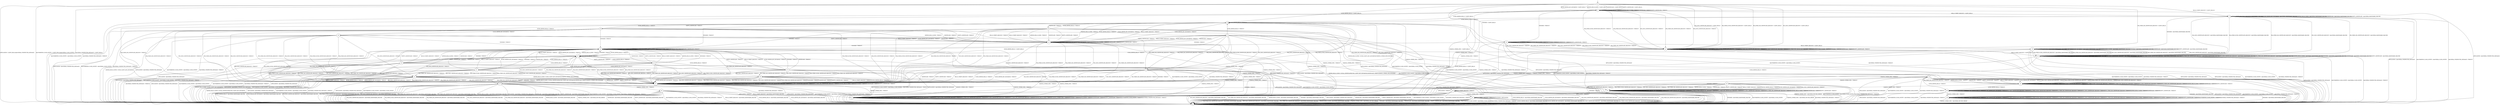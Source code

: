 digraph g {

	s0 [shape="circle" label="s0"];
	s1 [shape="circle" label="s1"];
	s2 [shape="circle" label="s2"];
	s3 [shape="circle" label="s3"];
	s4 [shape="circle" label="s4"];
	s5 [shape="circle" label="s5"];
	s6 [shape="circle" label="s6"];
	s7 [shape="circle" label="s7"];
	s8 [shape="circle" label="s8"];
	s9 [shape="circle" label="s9"];
	s10 [shape="circle" label="s10"];
	s11 [shape="circle" label="s11"];
	s12 [shape="circle" label="s12"];
	s13 [shape="circle" label="s13"];
	s14 [shape="circle" label="s14"];
	s15 [shape="circle" label="s15"];
	s16 [shape="circle" label="s16"];
	s17 [shape="circle" label="s17"];
	s18 [shape="circle" label="s18"];
	s19 [shape="circle" label="s19"];
	s20 [shape="circle" label="s20"];
	s21 [shape="circle" label="s21"];
	s22 [shape="circle" label="s22"];
	s23 [shape="circle" label="s23"];
	s24 [shape="circle" label="s24"];
	s25 [shape="circle" label="s25"];
	s26 [shape="circle" label="s26"];
	s27 [shape="circle" label="s27"];
	s28 [shape="circle" label="s28"];
	s29 [shape="circle" label="s29"];
	s30 [shape="circle" label="s30"];
	s31 [shape="circle" label="s31"];
	s32 [shape="circle" label="s32"];
	s33 [shape="circle" label="s33"];
	s34 [shape="circle" label="s34"];
	s0 -> s2 [label="HELLO_VERIFY_REQUEST / CLIENT_HELLO+"];
	s0 -> s5 [label="ECDH_SERVER_HELLO / CLIENT_HELLO+"];
	s0 -> s1 [label="ECDH_SERVER_KEY_EXCHANGE / CLIENT_HELLO"];
	s0 -> s12 [label="RSA_SIGN_CERTIFICATE_REQUEST / CLIENT_HELLO"];
	s0 -> s12 [label="RSA_FIXED_ECDH_CERTIFICATE_REQUEST / CLIENT_HELLO"];
	s0 -> s12 [label="RSA_FIXED_DH_CERTIFICATE_REQUEST / CLIENT_HELLO"];
	s0 -> s12 [label="DSS_SIGN_CERTIFICATE_REQUEST / CLIENT_HELLO"];
	s0 -> s12 [label="DSS_FIXED_DH_CERTIFICATE_REQUEST / CLIENT_HELLO"];
	s0 -> s1 [label="SERVER_HELLO_DONE / CLIENT_HELLO"];
	s0 -> s3 [label="CHANGE_CIPHER_SPEC / CLIENT_HELLO"];
	s0 -> s14 [label="FINISHED / CLIENT_HELLO"];
	s0 -> s4 [label="APPLICATION / CLIENT_HELLO|Alert(FATAL,UNEXPECTED_MESSAGE)"];
	s0 -> s1 [label="CERTIFICATE / CLIENT_HELLO"];
	s0 -> s1 [label="EMPTY_CERTIFICATE / CLIENT_HELLO"];
	s0 -> s4 [label="Alert(WARNING,CLOSE_NOTIFY) / CLIENT_HELLO|Alert(FATAL,CLOSE_NOTIFY)"];
	s0 -> s4 [label="Alert(FATAL,UNEXPECTED_MESSAGE) / CLIENT_HELLO"];
	s1 -> s2 [label="HELLO_VERIFY_REQUEST / CLIENT_HELLO"];
	s1 -> s5 [label="ECDH_SERVER_HELLO / CLIENT_HELLO"];
	s1 -> s1 [label="ECDH_SERVER_KEY_EXCHANGE / TIMEOUT"];
	s1 -> s12 [label="RSA_SIGN_CERTIFICATE_REQUEST / TIMEOUT"];
	s1 -> s12 [label="RSA_FIXED_ECDH_CERTIFICATE_REQUEST / TIMEOUT"];
	s1 -> s12 [label="RSA_FIXED_DH_CERTIFICATE_REQUEST / TIMEOUT"];
	s1 -> s12 [label="DSS_SIGN_CERTIFICATE_REQUEST / TIMEOUT"];
	s1 -> s12 [label="DSS_FIXED_DH_CERTIFICATE_REQUEST / TIMEOUT"];
	s1 -> s1 [label="SERVER_HELLO_DONE / TIMEOUT"];
	s1 -> s3 [label="CHANGE_CIPHER_SPEC / TIMEOUT"];
	s1 -> s14 [label="FINISHED / TIMEOUT"];
	s1 -> s4 [label="APPLICATION / Alert(FATAL,UNEXPECTED_MESSAGE)"];
	s1 -> s1 [label="CERTIFICATE / TIMEOUT"];
	s1 -> s1 [label="EMPTY_CERTIFICATE / TIMEOUT"];
	s1 -> s4 [label="Alert(WARNING,CLOSE_NOTIFY) / Alert(FATAL,CLOSE_NOTIFY)"];
	s1 -> s4 [label="Alert(FATAL,UNEXPECTED_MESSAGE) / TIMEOUT"];
	s2 -> s2 [label="HELLO_VERIFY_REQUEST / Alert(FATAL,HANDSHAKE_FAILURE)"];
	s2 -> s5 [label="ECDH_SERVER_HELLO / TIMEOUT"];
	s2 -> s2 [label="ECDH_SERVER_KEY_EXCHANGE / Alert(FATAL,HANDSHAKE_FAILURE)"];
	s2 -> s23 [label="RSA_SIGN_CERTIFICATE_REQUEST / Alert(FATAL,HANDSHAKE_FAILURE)"];
	s2 -> s23 [label="RSA_FIXED_ECDH_CERTIFICATE_REQUEST / Alert(FATAL,HANDSHAKE_FAILURE)"];
	s2 -> s23 [label="RSA_FIXED_DH_CERTIFICATE_REQUEST / Alert(FATAL,HANDSHAKE_FAILURE)"];
	s2 -> s23 [label="DSS_SIGN_CERTIFICATE_REQUEST / Alert(FATAL,HANDSHAKE_FAILURE)"];
	s2 -> s23 [label="DSS_FIXED_DH_CERTIFICATE_REQUEST / Alert(FATAL,HANDSHAKE_FAILURE)"];
	s2 -> s2 [label="SERVER_HELLO_DONE / Alert(FATAL,HANDSHAKE_FAILURE)"];
	s2 -> s3 [label="CHANGE_CIPHER_SPEC / TIMEOUT"];
	s2 -> s28 [label="FINISHED / Alert(FATAL,HANDSHAKE_FAILURE)"];
	s2 -> s4 [label="APPLICATION / Alert(FATAL,UNEXPECTED_MESSAGE)"];
	s2 -> s2 [label="CERTIFICATE / Alert(FATAL,HANDSHAKE_FAILURE)"];
	s2 -> s2 [label="EMPTY_CERTIFICATE / Alert(FATAL,HANDSHAKE_FAILURE)"];
	s2 -> s4 [label="Alert(WARNING,CLOSE_NOTIFY) / Alert(FATAL,CLOSE_NOTIFY)"];
	s2 -> s4 [label="Alert(FATAL,UNEXPECTED_MESSAGE) / TIMEOUT"];
	s3 -> s3 [label="HELLO_VERIFY_REQUEST / TIMEOUT"];
	s3 -> s3 [label="ECDH_SERVER_HELLO / TIMEOUT"];
	s3 -> s3 [label="ECDH_SERVER_KEY_EXCHANGE / TIMEOUT"];
	s3 -> s3 [label="RSA_SIGN_CERTIFICATE_REQUEST / TIMEOUT"];
	s3 -> s3 [label="RSA_FIXED_ECDH_CERTIFICATE_REQUEST / TIMEOUT"];
	s3 -> s3 [label="RSA_FIXED_DH_CERTIFICATE_REQUEST / TIMEOUT"];
	s3 -> s3 [label="DSS_SIGN_CERTIFICATE_REQUEST / TIMEOUT"];
	s3 -> s3 [label="DSS_FIXED_DH_CERTIFICATE_REQUEST / TIMEOUT"];
	s3 -> s3 [label="SERVER_HELLO_DONE / TIMEOUT"];
	s3 -> s3 [label="CHANGE_CIPHER_SPEC / TIMEOUT"];
	s3 -> s3 [label="FINISHED / TIMEOUT"];
	s3 -> s3 [label="APPLICATION / TIMEOUT"];
	s3 -> s3 [label="CERTIFICATE / TIMEOUT"];
	s3 -> s3 [label="EMPTY_CERTIFICATE / TIMEOUT"];
	s3 -> s3 [label="Alert(WARNING,CLOSE_NOTIFY) / TIMEOUT"];
	s3 -> s3 [label="Alert(FATAL,UNEXPECTED_MESSAGE) / TIMEOUT"];
	s4 -> s4 [label="HELLO_VERIFY_REQUEST / SOCKET_CLOSED"];
	s4 -> s4 [label="ECDH_SERVER_HELLO / SOCKET_CLOSED"];
	s4 -> s4 [label="ECDH_SERVER_KEY_EXCHANGE / SOCKET_CLOSED"];
	s4 -> s4 [label="RSA_SIGN_CERTIFICATE_REQUEST / SOCKET_CLOSED"];
	s4 -> s4 [label="RSA_FIXED_ECDH_CERTIFICATE_REQUEST / SOCKET_CLOSED"];
	s4 -> s4 [label="RSA_FIXED_DH_CERTIFICATE_REQUEST / SOCKET_CLOSED"];
	s4 -> s4 [label="DSS_SIGN_CERTIFICATE_REQUEST / SOCKET_CLOSED"];
	s4 -> s4 [label="DSS_FIXED_DH_CERTIFICATE_REQUEST / SOCKET_CLOSED"];
	s4 -> s4 [label="SERVER_HELLO_DONE / SOCKET_CLOSED"];
	s4 -> s4 [label="CHANGE_CIPHER_SPEC / SOCKET_CLOSED"];
	s4 -> s4 [label="FINISHED / SOCKET_CLOSED"];
	s4 -> s4 [label="APPLICATION / SOCKET_CLOSED"];
	s4 -> s4 [label="CERTIFICATE / SOCKET_CLOSED"];
	s4 -> s4 [label="EMPTY_CERTIFICATE / SOCKET_CLOSED"];
	s4 -> s4 [label="Alert(WARNING,CLOSE_NOTIFY) / SOCKET_CLOSED"];
	s4 -> s4 [label="Alert(FATAL,UNEXPECTED_MESSAGE) / SOCKET_CLOSED"];
	s5 -> s34 [label="HELLO_VERIFY_REQUEST / TIMEOUT"];
	s5 -> s5 [label="ECDH_SERVER_HELLO / TIMEOUT"];
	s5 -> s34 [label="ECDH_SERVER_KEY_EXCHANGE / TIMEOUT"];
	s5 -> s13 [label="RSA_SIGN_CERTIFICATE_REQUEST / TIMEOUT"];
	s5 -> s13 [label="RSA_FIXED_ECDH_CERTIFICATE_REQUEST / TIMEOUT"];
	s5 -> s13 [label="RSA_FIXED_DH_CERTIFICATE_REQUEST / TIMEOUT"];
	s5 -> s13 [label="DSS_SIGN_CERTIFICATE_REQUEST / TIMEOUT"];
	s5 -> s13 [label="DSS_FIXED_DH_CERTIFICATE_REQUEST / TIMEOUT"];
	s5 -> s34 [label="SERVER_HELLO_DONE / TIMEOUT"];
	s5 -> s3 [label="CHANGE_CIPHER_SPEC / TIMEOUT"];
	s5 -> s33 [label="FINISHED / TIMEOUT"];
	s5 -> s4 [label="APPLICATION / Alert(FATAL,UNEXPECTED_MESSAGE)"];
	s5 -> s6 [label="CERTIFICATE / TIMEOUT"];
	s5 -> s9 [label="EMPTY_CERTIFICATE / TIMEOUT"];
	s5 -> s4 [label="Alert(WARNING,CLOSE_NOTIFY) / Alert(FATAL,CLOSE_NOTIFY)"];
	s5 -> s4 [label="Alert(FATAL,UNEXPECTED_MESSAGE) / TIMEOUT"];
	s6 -> s34 [label="HELLO_VERIFY_REQUEST / TIMEOUT"];
	s6 -> s5 [label="ECDH_SERVER_HELLO / TIMEOUT"];
	s6 -> s7 [label="ECDH_SERVER_KEY_EXCHANGE / TIMEOUT"];
	s6 -> s13 [label="RSA_SIGN_CERTIFICATE_REQUEST / TIMEOUT"];
	s6 -> s13 [label="RSA_FIXED_ECDH_CERTIFICATE_REQUEST / TIMEOUT"];
	s6 -> s13 [label="RSA_FIXED_DH_CERTIFICATE_REQUEST / TIMEOUT"];
	s6 -> s13 [label="DSS_SIGN_CERTIFICATE_REQUEST / TIMEOUT"];
	s6 -> s13 [label="DSS_FIXED_DH_CERTIFICATE_REQUEST / TIMEOUT"];
	s6 -> s34 [label="SERVER_HELLO_DONE / TIMEOUT"];
	s6 -> s3 [label="CHANGE_CIPHER_SPEC / TIMEOUT"];
	s6 -> s33 [label="FINISHED / TIMEOUT"];
	s6 -> s4 [label="APPLICATION / Alert(FATAL,UNEXPECTED_MESSAGE)"];
	s6 -> s34 [label="CERTIFICATE / TIMEOUT"];
	s6 -> s34 [label="EMPTY_CERTIFICATE / TIMEOUT"];
	s6 -> s4 [label="Alert(WARNING,CLOSE_NOTIFY) / Alert(FATAL,CLOSE_NOTIFY)"];
	s6 -> s4 [label="Alert(FATAL,UNEXPECTED_MESSAGE) / TIMEOUT"];
	s7 -> s34 [label="HELLO_VERIFY_REQUEST / TIMEOUT"];
	s7 -> s5 [label="ECDH_SERVER_HELLO / TIMEOUT"];
	s7 -> s34 [label="ECDH_SERVER_KEY_EXCHANGE / TIMEOUT"];
	s7 -> s8 [label="RSA_SIGN_CERTIFICATE_REQUEST / TIMEOUT"];
	s7 -> s8 [label="RSA_FIXED_ECDH_CERTIFICATE_REQUEST / TIMEOUT"];
	s7 -> s8 [label="RSA_FIXED_DH_CERTIFICATE_REQUEST / TIMEOUT"];
	s7 -> s8 [label="DSS_SIGN_CERTIFICATE_REQUEST / TIMEOUT"];
	s7 -> s8 [label="DSS_FIXED_DH_CERTIFICATE_REQUEST / TIMEOUT"];
	s7 -> s24 [label="SERVER_HELLO_DONE / ECDH_CLIENT_KEY_EXCHANGE|CHANGE_CIPHER_SPEC|FINISHED"];
	s7 -> s3 [label="CHANGE_CIPHER_SPEC / TIMEOUT"];
	s7 -> s33 [label="FINISHED / TIMEOUT"];
	s7 -> s4 [label="APPLICATION / Alert(FATAL,UNEXPECTED_MESSAGE)"];
	s7 -> s34 [label="CERTIFICATE / TIMEOUT"];
	s7 -> s34 [label="EMPTY_CERTIFICATE / TIMEOUT"];
	s7 -> s4 [label="Alert(WARNING,CLOSE_NOTIFY) / Alert(FATAL,CLOSE_NOTIFY)"];
	s7 -> s4 [label="Alert(FATAL,UNEXPECTED_MESSAGE) / TIMEOUT"];
	s8 -> s13 [label="HELLO_VERIFY_REQUEST / TIMEOUT"];
	s8 -> s13 [label="ECDH_SERVER_HELLO / TIMEOUT"];
	s8 -> s13 [label="ECDH_SERVER_KEY_EXCHANGE / TIMEOUT"];
	s8 -> s13 [label="RSA_SIGN_CERTIFICATE_REQUEST / TIMEOUT"];
	s8 -> s13 [label="RSA_FIXED_ECDH_CERTIFICATE_REQUEST / TIMEOUT"];
	s8 -> s13 [label="RSA_FIXED_DH_CERTIFICATE_REQUEST / TIMEOUT"];
	s8 -> s13 [label="DSS_SIGN_CERTIFICATE_REQUEST / TIMEOUT"];
	s8 -> s13 [label="DSS_FIXED_DH_CERTIFICATE_REQUEST / TIMEOUT"];
	s8 -> s24 [label="SERVER_HELLO_DONE / ECDSA_CERTIFICATE|ECDH_CLIENT_KEY_EXCHANGE|CERTIFICATE_VERIFY|CHANGE_CIPHER_SPEC|FINISHED"];
	s8 -> s3 [label="CHANGE_CIPHER_SPEC / TIMEOUT"];
	s8 -> s13 [label="FINISHED / TIMEOUT"];
	s8 -> s4 [label="APPLICATION / Alert(FATAL,UNEXPECTED_MESSAGE)"];
	s8 -> s13 [label="CERTIFICATE / TIMEOUT"];
	s8 -> s13 [label="EMPTY_CERTIFICATE / TIMEOUT"];
	s8 -> s4 [label="Alert(WARNING,CLOSE_NOTIFY) / Alert(FATAL,CLOSE_NOTIFY)"];
	s8 -> s4 [label="Alert(FATAL,UNEXPECTED_MESSAGE) / TIMEOUT"];
	s9 -> s34 [label="HELLO_VERIFY_REQUEST / TIMEOUT"];
	s9 -> s5 [label="ECDH_SERVER_HELLO / TIMEOUT"];
	s9 -> s10 [label="ECDH_SERVER_KEY_EXCHANGE / TIMEOUT"];
	s9 -> s13 [label="RSA_SIGN_CERTIFICATE_REQUEST / TIMEOUT"];
	s9 -> s13 [label="RSA_FIXED_ECDH_CERTIFICATE_REQUEST / TIMEOUT"];
	s9 -> s13 [label="RSA_FIXED_DH_CERTIFICATE_REQUEST / TIMEOUT"];
	s9 -> s13 [label="DSS_SIGN_CERTIFICATE_REQUEST / TIMEOUT"];
	s9 -> s13 [label="DSS_FIXED_DH_CERTIFICATE_REQUEST / TIMEOUT"];
	s9 -> s34 [label="SERVER_HELLO_DONE / TIMEOUT"];
	s9 -> s3 [label="CHANGE_CIPHER_SPEC / TIMEOUT"];
	s9 -> s33 [label="FINISHED / TIMEOUT"];
	s9 -> s4 [label="APPLICATION / Alert(FATAL,UNEXPECTED_MESSAGE)"];
	s9 -> s34 [label="CERTIFICATE / TIMEOUT"];
	s9 -> s34 [label="EMPTY_CERTIFICATE / TIMEOUT"];
	s9 -> s4 [label="Alert(WARNING,CLOSE_NOTIFY) / Alert(FATAL,CLOSE_NOTIFY)"];
	s9 -> s4 [label="Alert(FATAL,UNEXPECTED_MESSAGE) / TIMEOUT"];
	s10 -> s34 [label="HELLO_VERIFY_REQUEST / TIMEOUT"];
	s10 -> s5 [label="ECDH_SERVER_HELLO / TIMEOUT"];
	s10 -> s34 [label="ECDH_SERVER_KEY_EXCHANGE / TIMEOUT"];
	s10 -> s11 [label="RSA_SIGN_CERTIFICATE_REQUEST / TIMEOUT"];
	s10 -> s11 [label="RSA_FIXED_ECDH_CERTIFICATE_REQUEST / TIMEOUT"];
	s10 -> s11 [label="RSA_FIXED_DH_CERTIFICATE_REQUEST / TIMEOUT"];
	s10 -> s11 [label="DSS_SIGN_CERTIFICATE_REQUEST / TIMEOUT"];
	s10 -> s11 [label="DSS_FIXED_DH_CERTIFICATE_REQUEST / TIMEOUT"];
	s10 -> s4 [label="SERVER_HELLO_DONE / ECDH_CLIENT_KEY_EXCHANGE"];
	s10 -> s3 [label="CHANGE_CIPHER_SPEC / TIMEOUT"];
	s10 -> s33 [label="FINISHED / TIMEOUT"];
	s10 -> s4 [label="APPLICATION / Alert(FATAL,UNEXPECTED_MESSAGE)"];
	s10 -> s34 [label="CERTIFICATE / TIMEOUT"];
	s10 -> s34 [label="EMPTY_CERTIFICATE / TIMEOUT"];
	s10 -> s4 [label="Alert(WARNING,CLOSE_NOTIFY) / Alert(FATAL,CLOSE_NOTIFY)"];
	s10 -> s4 [label="Alert(FATAL,UNEXPECTED_MESSAGE) / TIMEOUT"];
	s11 -> s13 [label="HELLO_VERIFY_REQUEST / TIMEOUT"];
	s11 -> s13 [label="ECDH_SERVER_HELLO / TIMEOUT"];
	s11 -> s13 [label="ECDH_SERVER_KEY_EXCHANGE / TIMEOUT"];
	s11 -> s13 [label="RSA_SIGN_CERTIFICATE_REQUEST / TIMEOUT"];
	s11 -> s13 [label="RSA_FIXED_ECDH_CERTIFICATE_REQUEST / TIMEOUT"];
	s11 -> s13 [label="RSA_FIXED_DH_CERTIFICATE_REQUEST / TIMEOUT"];
	s11 -> s13 [label="DSS_SIGN_CERTIFICATE_REQUEST / TIMEOUT"];
	s11 -> s13 [label="DSS_FIXED_DH_CERTIFICATE_REQUEST / TIMEOUT"];
	s11 -> s4 [label="SERVER_HELLO_DONE / ECDSA_CERTIFICATE|ECDH_CLIENT_KEY_EXCHANGE"];
	s11 -> s3 [label="CHANGE_CIPHER_SPEC / TIMEOUT"];
	s11 -> s13 [label="FINISHED / TIMEOUT"];
	s11 -> s4 [label="APPLICATION / Alert(FATAL,UNEXPECTED_MESSAGE)"];
	s11 -> s13 [label="CERTIFICATE / TIMEOUT"];
	s11 -> s13 [label="EMPTY_CERTIFICATE / TIMEOUT"];
	s11 -> s4 [label="Alert(WARNING,CLOSE_NOTIFY) / Alert(FATAL,CLOSE_NOTIFY)"];
	s11 -> s4 [label="Alert(FATAL,UNEXPECTED_MESSAGE) / TIMEOUT"];
	s12 -> s23 [label="HELLO_VERIFY_REQUEST / CLIENT_HELLO"];
	s12 -> s13 [label="ECDH_SERVER_HELLO / CLIENT_HELLO"];
	s12 -> s12 [label="ECDH_SERVER_KEY_EXCHANGE / TIMEOUT"];
	s12 -> s12 [label="RSA_SIGN_CERTIFICATE_REQUEST / TIMEOUT"];
	s12 -> s12 [label="RSA_FIXED_ECDH_CERTIFICATE_REQUEST / TIMEOUT"];
	s12 -> s12 [label="RSA_FIXED_DH_CERTIFICATE_REQUEST / TIMEOUT"];
	s12 -> s12 [label="DSS_SIGN_CERTIFICATE_REQUEST / TIMEOUT"];
	s12 -> s12 [label="DSS_FIXED_DH_CERTIFICATE_REQUEST / TIMEOUT"];
	s12 -> s12 [label="SERVER_HELLO_DONE / TIMEOUT"];
	s12 -> s3 [label="CHANGE_CIPHER_SPEC / TIMEOUT"];
	s12 -> s12 [label="FINISHED / TIMEOUT"];
	s12 -> s4 [label="APPLICATION / Alert(FATAL,UNEXPECTED_MESSAGE)"];
	s12 -> s12 [label="CERTIFICATE / TIMEOUT"];
	s12 -> s12 [label="EMPTY_CERTIFICATE / TIMEOUT"];
	s12 -> s4 [label="Alert(WARNING,CLOSE_NOTIFY) / Alert(FATAL,CLOSE_NOTIFY)"];
	s12 -> s4 [label="Alert(FATAL,UNEXPECTED_MESSAGE) / TIMEOUT"];
	s13 -> s13 [label="HELLO_VERIFY_REQUEST / TIMEOUT"];
	s13 -> s13 [label="ECDH_SERVER_HELLO / TIMEOUT"];
	s13 -> s13 [label="ECDH_SERVER_KEY_EXCHANGE / TIMEOUT"];
	s13 -> s13 [label="RSA_SIGN_CERTIFICATE_REQUEST / TIMEOUT"];
	s13 -> s13 [label="RSA_FIXED_ECDH_CERTIFICATE_REQUEST / TIMEOUT"];
	s13 -> s13 [label="RSA_FIXED_DH_CERTIFICATE_REQUEST / TIMEOUT"];
	s13 -> s13 [label="DSS_SIGN_CERTIFICATE_REQUEST / TIMEOUT"];
	s13 -> s13 [label="DSS_FIXED_DH_CERTIFICATE_REQUEST / TIMEOUT"];
	s13 -> s13 [label="SERVER_HELLO_DONE / TIMEOUT"];
	s13 -> s3 [label="CHANGE_CIPHER_SPEC / TIMEOUT"];
	s13 -> s13 [label="FINISHED / TIMEOUT"];
	s13 -> s4 [label="APPLICATION / Alert(FATAL,UNEXPECTED_MESSAGE)"];
	s13 -> s13 [label="CERTIFICATE / TIMEOUT"];
	s13 -> s13 [label="EMPTY_CERTIFICATE / TIMEOUT"];
	s13 -> s4 [label="Alert(WARNING,CLOSE_NOTIFY) / Alert(FATAL,CLOSE_NOTIFY)"];
	s13 -> s4 [label="Alert(FATAL,UNEXPECTED_MESSAGE) / TIMEOUT"];
	s14 -> s28 [label="HELLO_VERIFY_REQUEST / CLIENT_HELLO"];
	s14 -> s15 [label="ECDH_SERVER_HELLO / CLIENT_HELLO"];
	s14 -> s14 [label="ECDH_SERVER_KEY_EXCHANGE / TIMEOUT"];
	s14 -> s12 [label="RSA_SIGN_CERTIFICATE_REQUEST / TIMEOUT"];
	s14 -> s12 [label="RSA_FIXED_ECDH_CERTIFICATE_REQUEST / TIMEOUT"];
	s14 -> s12 [label="RSA_FIXED_DH_CERTIFICATE_REQUEST / TIMEOUT"];
	s14 -> s12 [label="DSS_SIGN_CERTIFICATE_REQUEST / TIMEOUT"];
	s14 -> s12 [label="DSS_FIXED_DH_CERTIFICATE_REQUEST / TIMEOUT"];
	s14 -> s14 [label="SERVER_HELLO_DONE / TIMEOUT"];
	s14 -> s3 [label="CHANGE_CIPHER_SPEC / TIMEOUT"];
	s14 -> s14 [label="FINISHED / TIMEOUT"];
	s14 -> s4 [label="APPLICATION / Alert(FATAL,UNEXPECTED_MESSAGE)"];
	s14 -> s14 [label="CERTIFICATE / TIMEOUT"];
	s14 -> s14 [label="EMPTY_CERTIFICATE / TIMEOUT"];
	s14 -> s4 [label="Alert(WARNING,CLOSE_NOTIFY) / Alert(FATAL,CLOSE_NOTIFY)"];
	s14 -> s4 [label="Alert(FATAL,UNEXPECTED_MESSAGE) / TIMEOUT"];
	s15 -> s33 [label="HELLO_VERIFY_REQUEST / TIMEOUT"];
	s15 -> s15 [label="ECDH_SERVER_HELLO / TIMEOUT"];
	s15 -> s33 [label="ECDH_SERVER_KEY_EXCHANGE / TIMEOUT"];
	s15 -> s13 [label="RSA_SIGN_CERTIFICATE_REQUEST / TIMEOUT"];
	s15 -> s13 [label="RSA_FIXED_ECDH_CERTIFICATE_REQUEST / TIMEOUT"];
	s15 -> s13 [label="RSA_FIXED_DH_CERTIFICATE_REQUEST / TIMEOUT"];
	s15 -> s13 [label="DSS_SIGN_CERTIFICATE_REQUEST / TIMEOUT"];
	s15 -> s13 [label="DSS_FIXED_DH_CERTIFICATE_REQUEST / TIMEOUT"];
	s15 -> s33 [label="SERVER_HELLO_DONE / TIMEOUT"];
	s15 -> s3 [label="CHANGE_CIPHER_SPEC / TIMEOUT"];
	s15 -> s33 [label="FINISHED / TIMEOUT"];
	s15 -> s4 [label="APPLICATION / Alert(FATAL,UNEXPECTED_MESSAGE)"];
	s15 -> s16 [label="CERTIFICATE / TIMEOUT"];
	s15 -> s22 [label="EMPTY_CERTIFICATE / TIMEOUT"];
	s15 -> s4 [label="Alert(WARNING,CLOSE_NOTIFY) / Alert(FATAL,CLOSE_NOTIFY)"];
	s15 -> s4 [label="Alert(FATAL,UNEXPECTED_MESSAGE) / TIMEOUT"];
	s16 -> s33 [label="HELLO_VERIFY_REQUEST / TIMEOUT"];
	s16 -> s15 [label="ECDH_SERVER_HELLO / TIMEOUT"];
	s16 -> s17 [label="ECDH_SERVER_KEY_EXCHANGE / TIMEOUT"];
	s16 -> s13 [label="RSA_SIGN_CERTIFICATE_REQUEST / TIMEOUT"];
	s16 -> s13 [label="RSA_FIXED_ECDH_CERTIFICATE_REQUEST / TIMEOUT"];
	s16 -> s13 [label="RSA_FIXED_DH_CERTIFICATE_REQUEST / TIMEOUT"];
	s16 -> s13 [label="DSS_SIGN_CERTIFICATE_REQUEST / TIMEOUT"];
	s16 -> s13 [label="DSS_FIXED_DH_CERTIFICATE_REQUEST / TIMEOUT"];
	s16 -> s33 [label="SERVER_HELLO_DONE / TIMEOUT"];
	s16 -> s3 [label="CHANGE_CIPHER_SPEC / TIMEOUT"];
	s16 -> s33 [label="FINISHED / TIMEOUT"];
	s16 -> s4 [label="APPLICATION / Alert(FATAL,UNEXPECTED_MESSAGE)"];
	s16 -> s33 [label="CERTIFICATE / TIMEOUT"];
	s16 -> s33 [label="EMPTY_CERTIFICATE / TIMEOUT"];
	s16 -> s4 [label="Alert(WARNING,CLOSE_NOTIFY) / Alert(FATAL,CLOSE_NOTIFY)"];
	s16 -> s4 [label="Alert(FATAL,UNEXPECTED_MESSAGE) / TIMEOUT"];
	s17 -> s33 [label="HELLO_VERIFY_REQUEST / TIMEOUT"];
	s17 -> s15 [label="ECDH_SERVER_HELLO / TIMEOUT"];
	s17 -> s33 [label="ECDH_SERVER_KEY_EXCHANGE / TIMEOUT"];
	s17 -> s18 [label="RSA_SIGN_CERTIFICATE_REQUEST / TIMEOUT"];
	s17 -> s18 [label="RSA_FIXED_ECDH_CERTIFICATE_REQUEST / TIMEOUT"];
	s17 -> s18 [label="RSA_FIXED_DH_CERTIFICATE_REQUEST / TIMEOUT"];
	s17 -> s18 [label="DSS_SIGN_CERTIFICATE_REQUEST / TIMEOUT"];
	s17 -> s18 [label="DSS_FIXED_DH_CERTIFICATE_REQUEST / TIMEOUT"];
	s17 -> s19 [label="SERVER_HELLO_DONE / ECDH_CLIENT_KEY_EXCHANGE|CHANGE_CIPHER_SPEC|FINISHED"];
	s17 -> s3 [label="CHANGE_CIPHER_SPEC / TIMEOUT"];
	s17 -> s33 [label="FINISHED / TIMEOUT"];
	s17 -> s4 [label="APPLICATION / Alert(FATAL,UNEXPECTED_MESSAGE)"];
	s17 -> s33 [label="CERTIFICATE / TIMEOUT"];
	s17 -> s33 [label="EMPTY_CERTIFICATE / TIMEOUT"];
	s17 -> s4 [label="Alert(WARNING,CLOSE_NOTIFY) / Alert(FATAL,CLOSE_NOTIFY)"];
	s17 -> s4 [label="Alert(FATAL,UNEXPECTED_MESSAGE) / TIMEOUT"];
	s18 -> s13 [label="HELLO_VERIFY_REQUEST / TIMEOUT"];
	s18 -> s13 [label="ECDH_SERVER_HELLO / TIMEOUT"];
	s18 -> s13 [label="ECDH_SERVER_KEY_EXCHANGE / TIMEOUT"];
	s18 -> s13 [label="RSA_SIGN_CERTIFICATE_REQUEST / TIMEOUT"];
	s18 -> s13 [label="RSA_FIXED_ECDH_CERTIFICATE_REQUEST / TIMEOUT"];
	s18 -> s13 [label="RSA_FIXED_DH_CERTIFICATE_REQUEST / TIMEOUT"];
	s18 -> s13 [label="DSS_SIGN_CERTIFICATE_REQUEST / TIMEOUT"];
	s18 -> s13 [label="DSS_FIXED_DH_CERTIFICATE_REQUEST / TIMEOUT"];
	s18 -> s19 [label="SERVER_HELLO_DONE / ECDSA_CERTIFICATE|ECDH_CLIENT_KEY_EXCHANGE|CERTIFICATE_VERIFY|CHANGE_CIPHER_SPEC|FINISHED"];
	s18 -> s3 [label="CHANGE_CIPHER_SPEC / TIMEOUT"];
	s18 -> s13 [label="FINISHED / TIMEOUT"];
	s18 -> s4 [label="APPLICATION / Alert(FATAL,UNEXPECTED_MESSAGE)"];
	s18 -> s13 [label="CERTIFICATE / TIMEOUT"];
	s18 -> s13 [label="EMPTY_CERTIFICATE / TIMEOUT"];
	s18 -> s4 [label="Alert(WARNING,CLOSE_NOTIFY) / Alert(FATAL,CLOSE_NOTIFY)"];
	s18 -> s4 [label="Alert(FATAL,UNEXPECTED_MESSAGE) / TIMEOUT"];
	s19 -> s4 [label="HELLO_VERIFY_REQUEST / Alert(FATAL,HANDSHAKE_FAILURE)"];
	s19 -> s4 [label="ECDH_SERVER_HELLO / Alert(FATAL,HANDSHAKE_FAILURE)"];
	s19 -> s4 [label="ECDH_SERVER_KEY_EXCHANGE / Alert(FATAL,HANDSHAKE_FAILURE)"];
	s19 -> s4 [label="RSA_SIGN_CERTIFICATE_REQUEST / Alert(FATAL,HANDSHAKE_FAILURE)"];
	s19 -> s4 [label="RSA_FIXED_ECDH_CERTIFICATE_REQUEST / Alert(FATAL,HANDSHAKE_FAILURE)"];
	s19 -> s4 [label="RSA_FIXED_DH_CERTIFICATE_REQUEST / Alert(FATAL,HANDSHAKE_FAILURE)"];
	s19 -> s4 [label="DSS_SIGN_CERTIFICATE_REQUEST / Alert(FATAL,HANDSHAKE_FAILURE)"];
	s19 -> s4 [label="DSS_FIXED_DH_CERTIFICATE_REQUEST / Alert(FATAL,HANDSHAKE_FAILURE)"];
	s19 -> s4 [label="SERVER_HELLO_DONE / Alert(FATAL,HANDSHAKE_FAILURE)"];
	s19 -> s32 [label="CHANGE_CIPHER_SPEC / TIMEOUT"];
	s19 -> s20 [label="FINISHED / TIMEOUT"];
	s19 -> s4 [label="APPLICATION / Alert(FATAL,UNEXPECTED_MESSAGE)"];
	s19 -> s4 [label="CERTIFICATE / Alert(FATAL,HANDSHAKE_FAILURE)"];
	s19 -> s4 [label="EMPTY_CERTIFICATE / Alert(FATAL,HANDSHAKE_FAILURE)"];
	s19 -> s4 [label="Alert(WARNING,CLOSE_NOTIFY) / Alert(FATAL,CLOSE_NOTIFY)"];
	s19 -> s4 [label="Alert(FATAL,UNEXPECTED_MESSAGE) / TIMEOUT"];
	s20 -> s20 [label="HELLO_VERIFY_REQUEST / TIMEOUT"];
	s20 -> s4 [label="ECDH_SERVER_HELLO / Alert(FATAL,HANDSHAKE_FAILURE)"];
	s20 -> s4 [label="ECDH_SERVER_KEY_EXCHANGE / Alert(FATAL,HANDSHAKE_FAILURE)"];
	s20 -> s4 [label="RSA_SIGN_CERTIFICATE_REQUEST / Alert(FATAL,HANDSHAKE_FAILURE)"];
	s20 -> s4 [label="RSA_FIXED_ECDH_CERTIFICATE_REQUEST / Alert(FATAL,HANDSHAKE_FAILURE)"];
	s20 -> s4 [label="RSA_FIXED_DH_CERTIFICATE_REQUEST / Alert(FATAL,HANDSHAKE_FAILURE)"];
	s20 -> s4 [label="DSS_SIGN_CERTIFICATE_REQUEST / Alert(FATAL,HANDSHAKE_FAILURE)"];
	s20 -> s4 [label="DSS_FIXED_DH_CERTIFICATE_REQUEST / Alert(FATAL,HANDSHAKE_FAILURE)"];
	s20 -> s4 [label="SERVER_HELLO_DONE / Alert(FATAL,HANDSHAKE_FAILURE)"];
	s20 -> s21 [label="CHANGE_CIPHER_SPEC / TIMEOUT"];
	s20 -> s4 [label="FINISHED / Alert(FATAL,HANDSHAKE_FAILURE)"];
	s20 -> s4 [label="APPLICATION / Alert(FATAL,UNEXPECTED_MESSAGE)"];
	s20 -> s4 [label="CERTIFICATE / Alert(FATAL,HANDSHAKE_FAILURE)"];
	s20 -> s4 [label="EMPTY_CERTIFICATE / Alert(FATAL,HANDSHAKE_FAILURE)"];
	s20 -> s4 [label="Alert(WARNING,CLOSE_NOTIFY) / Alert(FATAL,CLOSE_NOTIFY)"];
	s20 -> s4 [label="Alert(FATAL,UNEXPECTED_MESSAGE) / TIMEOUT"];
	s21 -> s21 [label="HELLO_VERIFY_REQUEST / TIMEOUT"];
	s21 -> s4 [label="ECDH_SERVER_HELLO / Alert(FATAL,HANDSHAKE_FAILURE)"];
	s21 -> s4 [label="ECDH_SERVER_KEY_EXCHANGE / Alert(FATAL,HANDSHAKE_FAILURE)"];
	s21 -> s4 [label="RSA_SIGN_CERTIFICATE_REQUEST / Alert(FATAL,HANDSHAKE_FAILURE)"];
	s21 -> s4 [label="RSA_FIXED_ECDH_CERTIFICATE_REQUEST / Alert(FATAL,HANDSHAKE_FAILURE)"];
	s21 -> s4 [label="RSA_FIXED_DH_CERTIFICATE_REQUEST / Alert(FATAL,HANDSHAKE_FAILURE)"];
	s21 -> s4 [label="DSS_SIGN_CERTIFICATE_REQUEST / Alert(FATAL,HANDSHAKE_FAILURE)"];
	s21 -> s4 [label="DSS_FIXED_DH_CERTIFICATE_REQUEST / Alert(FATAL,HANDSHAKE_FAILURE)"];
	s21 -> s4 [label="SERVER_HELLO_DONE / Alert(FATAL,HANDSHAKE_FAILURE)"];
	s21 -> s4 [label="CHANGE_CIPHER_SPEC / Alert(FATAL,DECODE_ERROR)"];
	s21 -> s4 [label="FINISHED / Alert(FATAL,HANDSHAKE_FAILURE)"];
	s21 -> s21 [label="APPLICATION / APPLICATION"];
	s21 -> s4 [label="CERTIFICATE / Alert(FATAL,HANDSHAKE_FAILURE)"];
	s21 -> s4 [label="EMPTY_CERTIFICATE / Alert(FATAL,HANDSHAKE_FAILURE)"];
	s21 -> s4 [label="Alert(WARNING,CLOSE_NOTIFY) / Alert(FATAL,CLOSE_NOTIFY)"];
	s21 -> s4 [label="Alert(FATAL,UNEXPECTED_MESSAGE) / TIMEOUT"];
	s22 -> s33 [label="HELLO_VERIFY_REQUEST / TIMEOUT"];
	s22 -> s15 [label="ECDH_SERVER_HELLO / TIMEOUT"];
	s22 -> s27 [label="ECDH_SERVER_KEY_EXCHANGE / TIMEOUT"];
	s22 -> s13 [label="RSA_SIGN_CERTIFICATE_REQUEST / TIMEOUT"];
	s22 -> s13 [label="RSA_FIXED_ECDH_CERTIFICATE_REQUEST / TIMEOUT"];
	s22 -> s13 [label="RSA_FIXED_DH_CERTIFICATE_REQUEST / TIMEOUT"];
	s22 -> s13 [label="DSS_SIGN_CERTIFICATE_REQUEST / TIMEOUT"];
	s22 -> s13 [label="DSS_FIXED_DH_CERTIFICATE_REQUEST / TIMEOUT"];
	s22 -> s33 [label="SERVER_HELLO_DONE / TIMEOUT"];
	s22 -> s3 [label="CHANGE_CIPHER_SPEC / TIMEOUT"];
	s22 -> s33 [label="FINISHED / TIMEOUT"];
	s22 -> s4 [label="APPLICATION / Alert(FATAL,UNEXPECTED_MESSAGE)"];
	s22 -> s33 [label="CERTIFICATE / TIMEOUT"];
	s22 -> s33 [label="EMPTY_CERTIFICATE / TIMEOUT"];
	s22 -> s4 [label="Alert(WARNING,CLOSE_NOTIFY) / Alert(FATAL,CLOSE_NOTIFY)"];
	s22 -> s4 [label="Alert(FATAL,UNEXPECTED_MESSAGE) / TIMEOUT"];
	s23 -> s23 [label="HELLO_VERIFY_REQUEST / Alert(FATAL,HANDSHAKE_FAILURE)"];
	s23 -> s13 [label="ECDH_SERVER_HELLO / TIMEOUT"];
	s23 -> s23 [label="ECDH_SERVER_KEY_EXCHANGE / Alert(FATAL,HANDSHAKE_FAILURE)"];
	s23 -> s23 [label="RSA_SIGN_CERTIFICATE_REQUEST / Alert(FATAL,HANDSHAKE_FAILURE)"];
	s23 -> s23 [label="RSA_FIXED_ECDH_CERTIFICATE_REQUEST / Alert(FATAL,HANDSHAKE_FAILURE)"];
	s23 -> s23 [label="RSA_FIXED_DH_CERTIFICATE_REQUEST / Alert(FATAL,HANDSHAKE_FAILURE)"];
	s23 -> s23 [label="DSS_SIGN_CERTIFICATE_REQUEST / Alert(FATAL,HANDSHAKE_FAILURE)"];
	s23 -> s23 [label="DSS_FIXED_DH_CERTIFICATE_REQUEST / Alert(FATAL,HANDSHAKE_FAILURE)"];
	s23 -> s23 [label="SERVER_HELLO_DONE / Alert(FATAL,HANDSHAKE_FAILURE)"];
	s23 -> s3 [label="CHANGE_CIPHER_SPEC / TIMEOUT"];
	s23 -> s23 [label="FINISHED / Alert(FATAL,HANDSHAKE_FAILURE)"];
	s23 -> s4 [label="APPLICATION / Alert(FATAL,UNEXPECTED_MESSAGE)"];
	s23 -> s23 [label="CERTIFICATE / Alert(FATAL,HANDSHAKE_FAILURE)"];
	s23 -> s23 [label="EMPTY_CERTIFICATE / Alert(FATAL,HANDSHAKE_FAILURE)"];
	s23 -> s4 [label="Alert(WARNING,CLOSE_NOTIFY) / Alert(FATAL,CLOSE_NOTIFY)"];
	s23 -> s4 [label="Alert(FATAL,UNEXPECTED_MESSAGE) / TIMEOUT"];
	s24 -> s25 [label="HELLO_VERIFY_REQUEST / TIMEOUT"];
	s24 -> s29 [label="ECDH_SERVER_HELLO / TIMEOUT"];
	s24 -> s25 [label="ECDH_SERVER_KEY_EXCHANGE / TIMEOUT"];
	s24 -> s25 [label="RSA_SIGN_CERTIFICATE_REQUEST / TIMEOUT"];
	s24 -> s25 [label="RSA_FIXED_ECDH_CERTIFICATE_REQUEST / TIMEOUT"];
	s24 -> s25 [label="RSA_FIXED_DH_CERTIFICATE_REQUEST / TIMEOUT"];
	s24 -> s25 [label="DSS_SIGN_CERTIFICATE_REQUEST / TIMEOUT"];
	s24 -> s25 [label="DSS_FIXED_DH_CERTIFICATE_REQUEST / TIMEOUT"];
	s24 -> s25 [label="SERVER_HELLO_DONE / TIMEOUT"];
	s24 -> s26 [label="CHANGE_CIPHER_SPEC / TIMEOUT"];
	s24 -> s20 [label="FINISHED / TIMEOUT"];
	s24 -> s4 [label="APPLICATION / Alert(FATAL,UNEXPECTED_MESSAGE)"];
	s24 -> s25 [label="CERTIFICATE / TIMEOUT"];
	s24 -> s25 [label="EMPTY_CERTIFICATE / TIMEOUT"];
	s24 -> s4 [label="Alert(WARNING,CLOSE_NOTIFY) / Alert(FATAL,CLOSE_NOTIFY)"];
	s24 -> s4 [label="Alert(FATAL,UNEXPECTED_MESSAGE) / TIMEOUT"];
	s25 -> s25 [label="HELLO_VERIFY_REQUEST / TIMEOUT"];
	s25 -> s29 [label="ECDH_SERVER_HELLO / TIMEOUT"];
	s25 -> s25 [label="ECDH_SERVER_KEY_EXCHANGE / TIMEOUT"];
	s25 -> s25 [label="RSA_SIGN_CERTIFICATE_REQUEST / TIMEOUT"];
	s25 -> s25 [label="RSA_FIXED_ECDH_CERTIFICATE_REQUEST / TIMEOUT"];
	s25 -> s25 [label="RSA_FIXED_DH_CERTIFICATE_REQUEST / TIMEOUT"];
	s25 -> s25 [label="DSS_SIGN_CERTIFICATE_REQUEST / TIMEOUT"];
	s25 -> s25 [label="DSS_FIXED_DH_CERTIFICATE_REQUEST / TIMEOUT"];
	s25 -> s25 [label="SERVER_HELLO_DONE / TIMEOUT"];
	s25 -> s31 [label="CHANGE_CIPHER_SPEC / TIMEOUT"];
	s25 -> s4 [label="FINISHED / Alert(FATAL,HANDSHAKE_FAILURE)"];
	s25 -> s4 [label="APPLICATION / Alert(FATAL,UNEXPECTED_MESSAGE)"];
	s25 -> s25 [label="CERTIFICATE / TIMEOUT"];
	s25 -> s25 [label="EMPTY_CERTIFICATE / TIMEOUT"];
	s25 -> s4 [label="Alert(WARNING,CLOSE_NOTIFY) / Alert(FATAL,CLOSE_NOTIFY)"];
	s25 -> s4 [label="Alert(FATAL,UNEXPECTED_MESSAGE) / TIMEOUT"];
	s26 -> s31 [label="HELLO_VERIFY_REQUEST / TIMEOUT"];
	s26 -> s31 [label="ECDH_SERVER_HELLO / TIMEOUT"];
	s26 -> s31 [label="ECDH_SERVER_KEY_EXCHANGE / TIMEOUT"];
	s26 -> s31 [label="RSA_SIGN_CERTIFICATE_REQUEST / TIMEOUT"];
	s26 -> s31 [label="RSA_FIXED_ECDH_CERTIFICATE_REQUEST / TIMEOUT"];
	s26 -> s31 [label="RSA_FIXED_DH_CERTIFICATE_REQUEST / TIMEOUT"];
	s26 -> s31 [label="DSS_SIGN_CERTIFICATE_REQUEST / TIMEOUT"];
	s26 -> s31 [label="DSS_FIXED_DH_CERTIFICATE_REQUEST / TIMEOUT"];
	s26 -> s31 [label="SERVER_HELLO_DONE / TIMEOUT"];
	s26 -> s4 [label="CHANGE_CIPHER_SPEC / Alert(FATAL,DECODE_ERROR)"];
	s26 -> s21 [label="FINISHED / TIMEOUT"];
	s26 -> s3 [label="APPLICATION / TIMEOUT"];
	s26 -> s31 [label="CERTIFICATE / TIMEOUT"];
	s26 -> s31 [label="EMPTY_CERTIFICATE / TIMEOUT"];
	s26 -> s4 [label="Alert(WARNING,CLOSE_NOTIFY) / Alert(FATAL,CLOSE_NOTIFY)"];
	s26 -> s4 [label="Alert(FATAL,UNEXPECTED_MESSAGE) / TIMEOUT"];
	s27 -> s33 [label="HELLO_VERIFY_REQUEST / TIMEOUT"];
	s27 -> s15 [label="ECDH_SERVER_HELLO / TIMEOUT"];
	s27 -> s33 [label="ECDH_SERVER_KEY_EXCHANGE / TIMEOUT"];
	s27 -> s11 [label="RSA_SIGN_CERTIFICATE_REQUEST / TIMEOUT"];
	s27 -> s11 [label="RSA_FIXED_ECDH_CERTIFICATE_REQUEST / TIMEOUT"];
	s27 -> s11 [label="RSA_FIXED_DH_CERTIFICATE_REQUEST / TIMEOUT"];
	s27 -> s11 [label="DSS_SIGN_CERTIFICATE_REQUEST / TIMEOUT"];
	s27 -> s11 [label="DSS_FIXED_DH_CERTIFICATE_REQUEST / TIMEOUT"];
	s27 -> s4 [label="SERVER_HELLO_DONE / ECDH_CLIENT_KEY_EXCHANGE"];
	s27 -> s3 [label="CHANGE_CIPHER_SPEC / TIMEOUT"];
	s27 -> s33 [label="FINISHED / TIMEOUT"];
	s27 -> s4 [label="APPLICATION / Alert(FATAL,UNEXPECTED_MESSAGE)"];
	s27 -> s33 [label="CERTIFICATE / TIMEOUT"];
	s27 -> s33 [label="EMPTY_CERTIFICATE / TIMEOUT"];
	s27 -> s4 [label="Alert(WARNING,CLOSE_NOTIFY) / Alert(FATAL,CLOSE_NOTIFY)"];
	s27 -> s4 [label="Alert(FATAL,UNEXPECTED_MESSAGE) / TIMEOUT"];
	s28 -> s28 [label="HELLO_VERIFY_REQUEST / Alert(FATAL,HANDSHAKE_FAILURE)"];
	s28 -> s15 [label="ECDH_SERVER_HELLO / TIMEOUT"];
	s28 -> s28 [label="ECDH_SERVER_KEY_EXCHANGE / Alert(FATAL,HANDSHAKE_FAILURE)"];
	s28 -> s23 [label="RSA_SIGN_CERTIFICATE_REQUEST / Alert(FATAL,HANDSHAKE_FAILURE)"];
	s28 -> s23 [label="RSA_FIXED_ECDH_CERTIFICATE_REQUEST / Alert(FATAL,HANDSHAKE_FAILURE)"];
	s28 -> s23 [label="RSA_FIXED_DH_CERTIFICATE_REQUEST / Alert(FATAL,HANDSHAKE_FAILURE)"];
	s28 -> s23 [label="DSS_SIGN_CERTIFICATE_REQUEST / Alert(FATAL,HANDSHAKE_FAILURE)"];
	s28 -> s23 [label="DSS_FIXED_DH_CERTIFICATE_REQUEST / Alert(FATAL,HANDSHAKE_FAILURE)"];
	s28 -> s28 [label="SERVER_HELLO_DONE / Alert(FATAL,HANDSHAKE_FAILURE)"];
	s28 -> s3 [label="CHANGE_CIPHER_SPEC / TIMEOUT"];
	s28 -> s28 [label="FINISHED / Alert(FATAL,HANDSHAKE_FAILURE)"];
	s28 -> s4 [label="APPLICATION / Alert(FATAL,UNEXPECTED_MESSAGE)"];
	s28 -> s28 [label="CERTIFICATE / Alert(FATAL,HANDSHAKE_FAILURE)"];
	s28 -> s28 [label="EMPTY_CERTIFICATE / Alert(FATAL,HANDSHAKE_FAILURE)"];
	s28 -> s4 [label="Alert(WARNING,CLOSE_NOTIFY) / Alert(FATAL,CLOSE_NOTIFY)"];
	s28 -> s4 [label="Alert(FATAL,UNEXPECTED_MESSAGE) / TIMEOUT"];
	s29 -> s29 [label="HELLO_VERIFY_REQUEST / TIMEOUT"];
	s29 -> s29 [label="ECDH_SERVER_HELLO / TIMEOUT"];
	s29 -> s29 [label="ECDH_SERVER_KEY_EXCHANGE / TIMEOUT"];
	s29 -> s29 [label="RSA_SIGN_CERTIFICATE_REQUEST / TIMEOUT"];
	s29 -> s29 [label="RSA_FIXED_ECDH_CERTIFICATE_REQUEST / TIMEOUT"];
	s29 -> s29 [label="RSA_FIXED_DH_CERTIFICATE_REQUEST / TIMEOUT"];
	s29 -> s29 [label="DSS_SIGN_CERTIFICATE_REQUEST / TIMEOUT"];
	s29 -> s29 [label="DSS_FIXED_DH_CERTIFICATE_REQUEST / TIMEOUT"];
	s29 -> s29 [label="SERVER_HELLO_DONE / TIMEOUT"];
	s29 -> s30 [label="CHANGE_CIPHER_SPEC / TIMEOUT"];
	s29 -> s4 [label="FINISHED / Alert(FATAL,HANDSHAKE_FAILURE)"];
	s29 -> s4 [label="APPLICATION / Alert(FATAL,UNEXPECTED_MESSAGE)"];
	s29 -> s29 [label="CERTIFICATE / TIMEOUT"];
	s29 -> s29 [label="EMPTY_CERTIFICATE / TIMEOUT"];
	s29 -> s4 [label="Alert(WARNING,CLOSE_NOTIFY) / Alert(FATAL,CLOSE_NOTIFY)"];
	s29 -> s4 [label="Alert(FATAL,UNEXPECTED_MESSAGE) / TIMEOUT"];
	s30 -> s30 [label="HELLO_VERIFY_REQUEST / TIMEOUT"];
	s30 -> s30 [label="ECDH_SERVER_HELLO / TIMEOUT"];
	s30 -> s30 [label="ECDH_SERVER_KEY_EXCHANGE / TIMEOUT"];
	s30 -> s30 [label="RSA_SIGN_CERTIFICATE_REQUEST / TIMEOUT"];
	s30 -> s30 [label="RSA_FIXED_ECDH_CERTIFICATE_REQUEST / TIMEOUT"];
	s30 -> s30 [label="RSA_FIXED_DH_CERTIFICATE_REQUEST / TIMEOUT"];
	s30 -> s30 [label="DSS_SIGN_CERTIFICATE_REQUEST / TIMEOUT"];
	s30 -> s30 [label="DSS_FIXED_DH_CERTIFICATE_REQUEST / TIMEOUT"];
	s30 -> s30 [label="SERVER_HELLO_DONE / TIMEOUT"];
	s30 -> s4 [label="CHANGE_CIPHER_SPEC / Alert(FATAL,DECODE_ERROR)"];
	s30 -> s30 [label="FINISHED / TIMEOUT"];
	s30 -> s30 [label="APPLICATION / TIMEOUT"];
	s30 -> s30 [label="CERTIFICATE / TIMEOUT"];
	s30 -> s30 [label="EMPTY_CERTIFICATE / TIMEOUT"];
	s30 -> s30 [label="Alert(WARNING,CLOSE_NOTIFY) / TIMEOUT"];
	s30 -> s30 [label="Alert(FATAL,UNEXPECTED_MESSAGE) / TIMEOUT"];
	s31 -> s31 [label="HELLO_VERIFY_REQUEST / TIMEOUT"];
	s31 -> s31 [label="ECDH_SERVER_HELLO / TIMEOUT"];
	s31 -> s31 [label="ECDH_SERVER_KEY_EXCHANGE / TIMEOUT"];
	s31 -> s31 [label="RSA_SIGN_CERTIFICATE_REQUEST / TIMEOUT"];
	s31 -> s31 [label="RSA_FIXED_ECDH_CERTIFICATE_REQUEST / TIMEOUT"];
	s31 -> s31 [label="RSA_FIXED_DH_CERTIFICATE_REQUEST / TIMEOUT"];
	s31 -> s31 [label="DSS_SIGN_CERTIFICATE_REQUEST / TIMEOUT"];
	s31 -> s31 [label="DSS_FIXED_DH_CERTIFICATE_REQUEST / TIMEOUT"];
	s31 -> s31 [label="SERVER_HELLO_DONE / TIMEOUT"];
	s31 -> s4 [label="CHANGE_CIPHER_SPEC / Alert(FATAL,DECODE_ERROR)"];
	s31 -> s4 [label="FINISHED / Alert(FATAL,HANDSHAKE_FAILURE)"];
	s31 -> s3 [label="APPLICATION / TIMEOUT"];
	s31 -> s31 [label="CERTIFICATE / TIMEOUT"];
	s31 -> s31 [label="EMPTY_CERTIFICATE / TIMEOUT"];
	s31 -> s4 [label="Alert(WARNING,CLOSE_NOTIFY) / Alert(FATAL,CLOSE_NOTIFY)"];
	s31 -> s4 [label="Alert(FATAL,UNEXPECTED_MESSAGE) / TIMEOUT"];
	s32 -> s4 [label="HELLO_VERIFY_REQUEST / Alert(FATAL,HANDSHAKE_FAILURE)"];
	s32 -> s4 [label="ECDH_SERVER_HELLO / Alert(FATAL,HANDSHAKE_FAILURE)"];
	s32 -> s4 [label="ECDH_SERVER_KEY_EXCHANGE / Alert(FATAL,HANDSHAKE_FAILURE)"];
	s32 -> s4 [label="RSA_SIGN_CERTIFICATE_REQUEST / Alert(FATAL,HANDSHAKE_FAILURE)"];
	s32 -> s4 [label="RSA_FIXED_ECDH_CERTIFICATE_REQUEST / Alert(FATAL,HANDSHAKE_FAILURE)"];
	s32 -> s4 [label="RSA_FIXED_DH_CERTIFICATE_REQUEST / Alert(FATAL,HANDSHAKE_FAILURE)"];
	s32 -> s4 [label="DSS_SIGN_CERTIFICATE_REQUEST / Alert(FATAL,HANDSHAKE_FAILURE)"];
	s32 -> s4 [label="DSS_FIXED_DH_CERTIFICATE_REQUEST / Alert(FATAL,HANDSHAKE_FAILURE)"];
	s32 -> s4 [label="SERVER_HELLO_DONE / Alert(FATAL,HANDSHAKE_FAILURE)"];
	s32 -> s4 [label="CHANGE_CIPHER_SPEC / Alert(FATAL,DECODE_ERROR)"];
	s32 -> s21 [label="FINISHED / TIMEOUT"];
	s32 -> s3 [label="APPLICATION / TIMEOUT"];
	s32 -> s4 [label="CERTIFICATE / Alert(FATAL,HANDSHAKE_FAILURE)"];
	s32 -> s4 [label="EMPTY_CERTIFICATE / Alert(FATAL,HANDSHAKE_FAILURE)"];
	s32 -> s4 [label="Alert(WARNING,CLOSE_NOTIFY) / Alert(FATAL,CLOSE_NOTIFY)"];
	s32 -> s4 [label="Alert(FATAL,UNEXPECTED_MESSAGE) / TIMEOUT"];
	s33 -> s33 [label="HELLO_VERIFY_REQUEST / TIMEOUT"];
	s33 -> s15 [label="ECDH_SERVER_HELLO / TIMEOUT"];
	s33 -> s33 [label="ECDH_SERVER_KEY_EXCHANGE / TIMEOUT"];
	s33 -> s13 [label="RSA_SIGN_CERTIFICATE_REQUEST / TIMEOUT"];
	s33 -> s13 [label="RSA_FIXED_ECDH_CERTIFICATE_REQUEST / TIMEOUT"];
	s33 -> s13 [label="RSA_FIXED_DH_CERTIFICATE_REQUEST / TIMEOUT"];
	s33 -> s13 [label="DSS_SIGN_CERTIFICATE_REQUEST / TIMEOUT"];
	s33 -> s13 [label="DSS_FIXED_DH_CERTIFICATE_REQUEST / TIMEOUT"];
	s33 -> s33 [label="SERVER_HELLO_DONE / TIMEOUT"];
	s33 -> s3 [label="CHANGE_CIPHER_SPEC / TIMEOUT"];
	s33 -> s33 [label="FINISHED / TIMEOUT"];
	s33 -> s4 [label="APPLICATION / Alert(FATAL,UNEXPECTED_MESSAGE)"];
	s33 -> s33 [label="CERTIFICATE / TIMEOUT"];
	s33 -> s33 [label="EMPTY_CERTIFICATE / TIMEOUT"];
	s33 -> s4 [label="Alert(WARNING,CLOSE_NOTIFY) / Alert(FATAL,CLOSE_NOTIFY)"];
	s33 -> s4 [label="Alert(FATAL,UNEXPECTED_MESSAGE) / TIMEOUT"];
	s34 -> s34 [label="HELLO_VERIFY_REQUEST / TIMEOUT"];
	s34 -> s5 [label="ECDH_SERVER_HELLO / TIMEOUT"];
	s34 -> s34 [label="ECDH_SERVER_KEY_EXCHANGE / TIMEOUT"];
	s34 -> s13 [label="RSA_SIGN_CERTIFICATE_REQUEST / TIMEOUT"];
	s34 -> s13 [label="RSA_FIXED_ECDH_CERTIFICATE_REQUEST / TIMEOUT"];
	s34 -> s13 [label="RSA_FIXED_DH_CERTIFICATE_REQUEST / TIMEOUT"];
	s34 -> s13 [label="DSS_SIGN_CERTIFICATE_REQUEST / TIMEOUT"];
	s34 -> s13 [label="DSS_FIXED_DH_CERTIFICATE_REQUEST / TIMEOUT"];
	s34 -> s34 [label="SERVER_HELLO_DONE / TIMEOUT"];
	s34 -> s3 [label="CHANGE_CIPHER_SPEC / TIMEOUT"];
	s34 -> s33 [label="FINISHED / TIMEOUT"];
	s34 -> s4 [label="APPLICATION / Alert(FATAL,UNEXPECTED_MESSAGE)"];
	s34 -> s34 [label="CERTIFICATE / TIMEOUT"];
	s34 -> s34 [label="EMPTY_CERTIFICATE / TIMEOUT"];
	s34 -> s4 [label="Alert(WARNING,CLOSE_NOTIFY) / Alert(FATAL,CLOSE_NOTIFY)"];
	s34 -> s4 [label="Alert(FATAL,UNEXPECTED_MESSAGE) / TIMEOUT"];

__start0 [label="" shape="none" width="0" height="0"];
__start0 -> s0;

}
